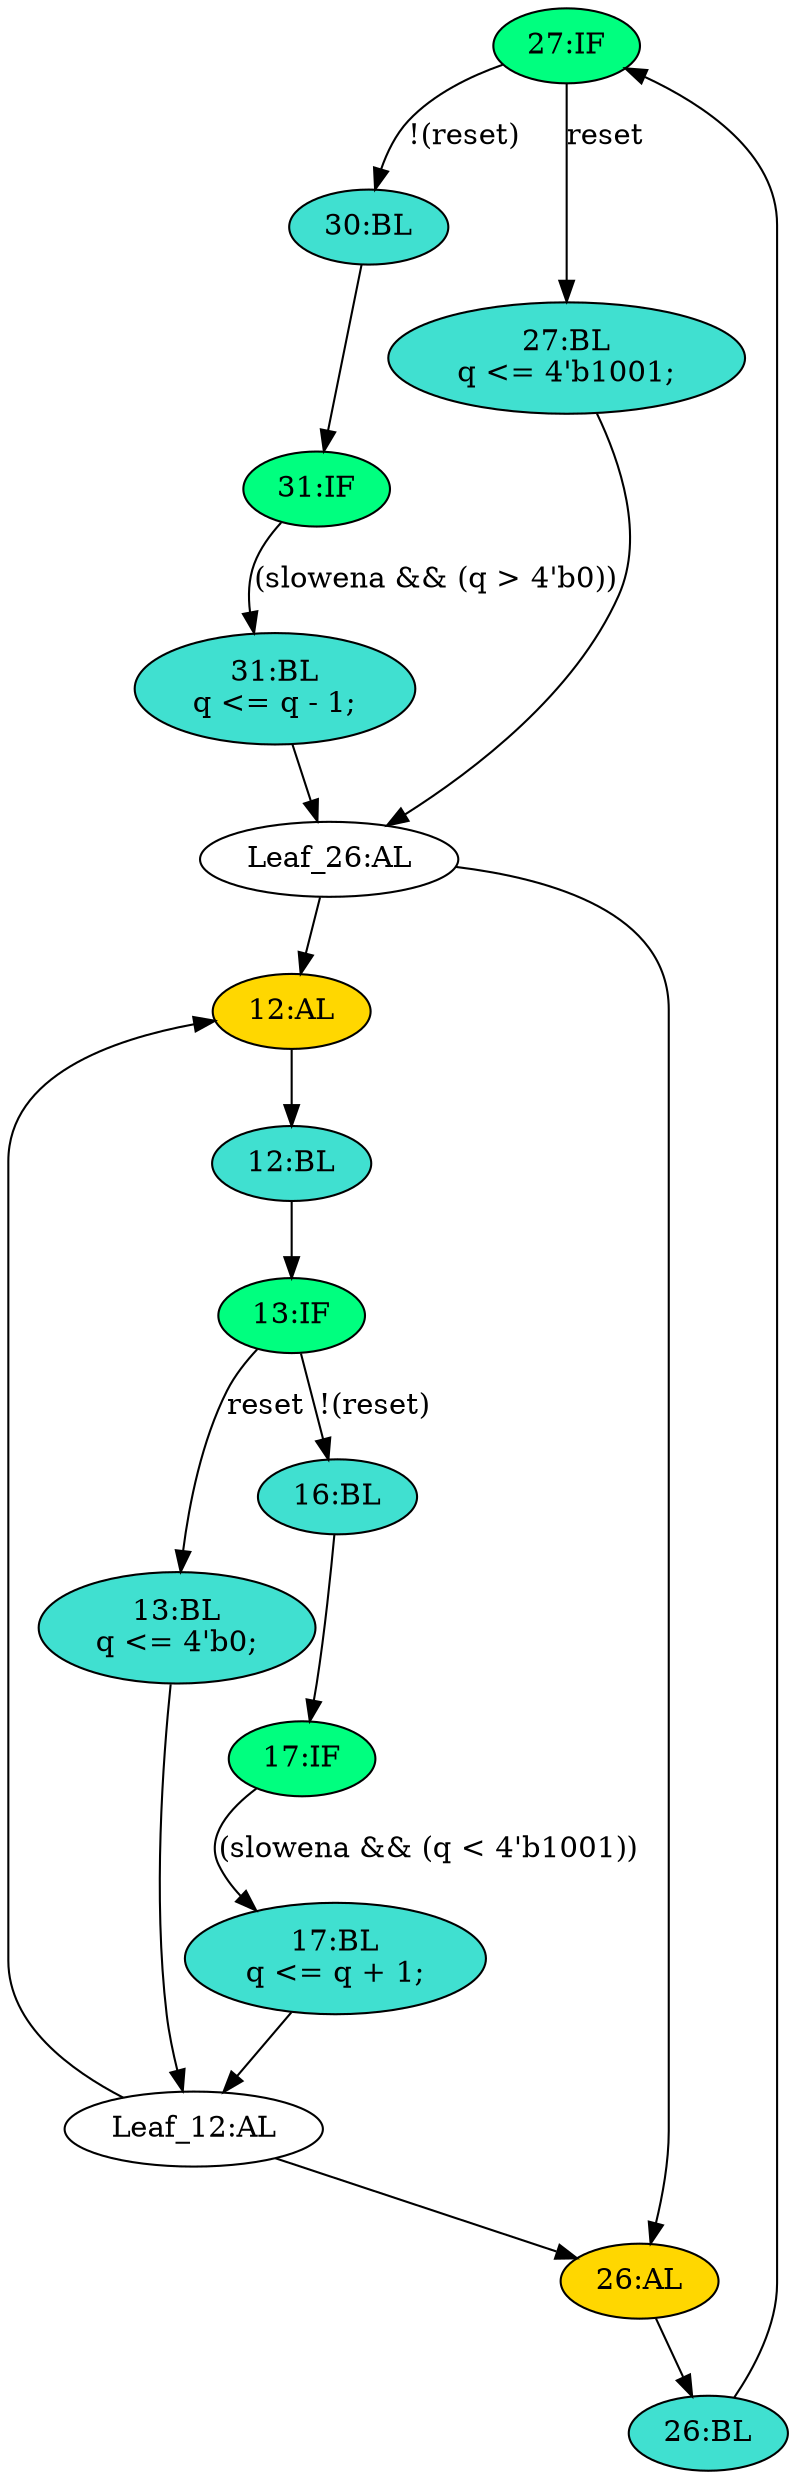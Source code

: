 strict digraph "compose( ,  )" {
	node [label="\N"];
	"27:IF"	[ast="<pyverilog.vparser.ast.IfStatement object at 0x7f6a93e67e90>",
		fillcolor=springgreen,
		label="27:IF",
		statements="[]",
		style=filled,
		typ=IfStatement];
	"30:BL"	[ast="<pyverilog.vparser.ast.Block object at 0x7f6a93e67650>",
		fillcolor=turquoise,
		label="30:BL",
		statements="[]",
		style=filled,
		typ=Block];
	"27:IF" -> "30:BL"	[cond="['reset']",
		label="!(reset)",
		lineno=27];
	"27:BL"	[ast="<pyverilog.vparser.ast.Block object at 0x7f6a93e7dc50>",
		fillcolor=turquoise,
		label="27:BL
q <= 4'b1001;",
		statements="[<pyverilog.vparser.ast.NonblockingSubstitution object at 0x7f6a93e7dd10>]",
		style=filled,
		typ=Block];
	"27:IF" -> "27:BL"	[cond="['reset']",
		label=reset,
		lineno=27];
	"17:BL"	[ast="<pyverilog.vparser.ast.Block object at 0x7f6a93e64890>",
		fillcolor=turquoise,
		label="17:BL
q <= q + 1;",
		statements="[<pyverilog.vparser.ast.NonblockingSubstitution object at 0x7f6a93bce4d0>]",
		style=filled,
		typ=Block];
	"Leaf_12:AL"	[def_var="['q']",
		label="Leaf_12:AL"];
	"17:BL" -> "Leaf_12:AL"	[cond="[]",
		lineno=None];
	"31:IF"	[ast="<pyverilog.vparser.ast.IfStatement object at 0x7f6a93e67090>",
		fillcolor=springgreen,
		label="31:IF",
		statements="[]",
		style=filled,
		typ=IfStatement];
	"30:BL" -> "31:IF"	[cond="[]",
		lineno=None];
	"13:BL"	[ast="<pyverilog.vparser.ast.Block object at 0x7f6a93ef5e10>",
		fillcolor=turquoise,
		label="13:BL
q <= 4'b0;",
		statements="[<pyverilog.vparser.ast.NonblockingSubstitution object at 0x7f6a93bd6810>]",
		style=filled,
		typ=Block];
	"13:BL" -> "Leaf_12:AL"	[cond="[]",
		lineno=None];
	"Leaf_26:AL"	[def_var="['q']",
		label="Leaf_26:AL"];
	"27:BL" -> "Leaf_26:AL"	[cond="[]",
		lineno=None];
	"13:IF"	[ast="<pyverilog.vparser.ast.IfStatement object at 0x7f6a93bd6bd0>",
		fillcolor=springgreen,
		label="13:IF",
		statements="[]",
		style=filled,
		typ=IfStatement];
	"13:IF" -> "13:BL"	[cond="['reset']",
		label=reset,
		lineno=13];
	"16:BL"	[ast="<pyverilog.vparser.ast.Block object at 0x7f6a93bd6910>",
		fillcolor=turquoise,
		label="16:BL",
		statements="[]",
		style=filled,
		typ=Block];
	"13:IF" -> "16:BL"	[cond="['reset']",
		label="!(reset)",
		lineno=13];
	"12:AL"	[ast="<pyverilog.vparser.ast.Always object at 0x7f6a93bc3fd0>",
		clk_sens=True,
		fillcolor=gold,
		label="12:AL",
		sens="['clk']",
		statements="[]",
		style=filled,
		typ=Always,
		use_var="['q', 'reset', 'slowena']"];
	"12:BL"	[ast="<pyverilog.vparser.ast.Block object at 0x7f6a93ef50d0>",
		fillcolor=turquoise,
		label="12:BL",
		statements="[]",
		style=filled,
		typ=Block];
	"12:AL" -> "12:BL"	[cond="[]",
		lineno=None];
	"Leaf_12:AL" -> "12:AL";
	"26:AL"	[ast="<pyverilog.vparser.ast.Always object at 0x7f6a93e72450>",
		clk_sens=True,
		fillcolor=gold,
		label="26:AL",
		sens="['clk']",
		statements="[]",
		style=filled,
		typ=Always,
		use_var="['q', 'reset', 'slowena']"];
	"Leaf_12:AL" -> "26:AL";
	"31:BL"	[ast="<pyverilog.vparser.ast.Block object at 0x7f6a956ff450>",
		fillcolor=turquoise,
		label="31:BL
q <= q - 1;",
		statements="[<pyverilog.vparser.ast.NonblockingSubstitution object at 0x7f6a93f9ee50>]",
		style=filled,
		typ=Block];
	"31:BL" -> "Leaf_26:AL"	[cond="[]",
		lineno=None];
	"17:IF"	[ast="<pyverilog.vparser.ast.IfStatement object at 0x7f6a93e64210>",
		fillcolor=springgreen,
		label="17:IF",
		statements="[]",
		style=filled,
		typ=IfStatement];
	"17:IF" -> "17:BL"	[cond="['slowena', 'q']",
		label="(slowena && (q < 4'b1001))",
		lineno=17];
	"26:BL"	[ast="<pyverilog.vparser.ast.Block object at 0x7f6a93e72650>",
		fillcolor=turquoise,
		label="26:BL",
		statements="[]",
		style=filled,
		typ=Block];
	"26:AL" -> "26:BL"	[cond="[]",
		lineno=None];
	"Leaf_26:AL" -> "12:AL";
	"Leaf_26:AL" -> "26:AL";
	"26:BL" -> "27:IF"	[cond="[]",
		lineno=None];
	"31:IF" -> "31:BL"	[cond="['slowena', 'q']",
		label="(slowena && (q > 4'b0))",
		lineno=31];
	"12:BL" -> "13:IF"	[cond="[]",
		lineno=None];
	"16:BL" -> "17:IF"	[cond="[]",
		lineno=None];
}
